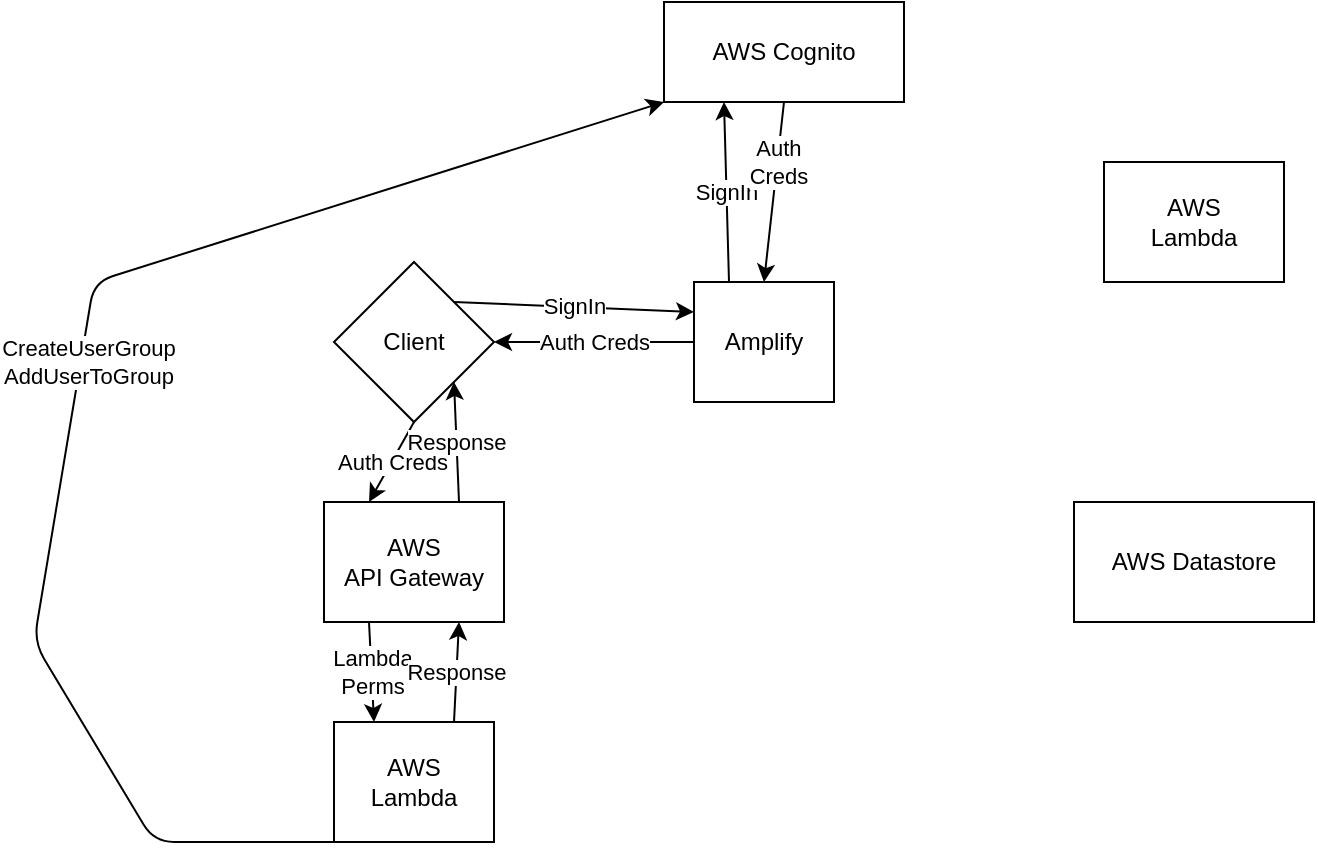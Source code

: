 <mxfile>
    <diagram id="wEYyJQY91Qs6hVaRmN7-" name="Page-1">
        <mxGraphModel dx="1027" dy="412" grid="1" gridSize="10" guides="1" tooltips="1" connect="1" arrows="1" fold="1" page="1" pageScale="1" pageWidth="850" pageHeight="1100" math="0" shadow="0">
            <root>
                <mxCell id="0"/>
                <mxCell id="1" parent="0"/>
                <mxCell id="9" value="SignIn" style="edgeStyle=none;html=1;exitX=1;exitY=0;exitDx=0;exitDy=0;entryX=0;entryY=0.25;entryDx=0;entryDy=0;" edge="1" parent="1" source="2" target="3">
                    <mxGeometry relative="1" as="geometry"/>
                </mxCell>
                <mxCell id="14" value="Auth Creds" style="edgeStyle=none;html=1;exitX=0.5;exitY=1;exitDx=0;exitDy=0;entryX=0.25;entryY=0;entryDx=0;entryDy=0;" edge="1" parent="1" source="2" target="6">
                    <mxGeometry relative="1" as="geometry"/>
                </mxCell>
                <mxCell id="2" value="Client" style="rhombus;whiteSpace=wrap;html=1;" vertex="1" parent="1">
                    <mxGeometry x="200" y="200" width="80" height="80" as="geometry"/>
                </mxCell>
                <mxCell id="10" value="SignIn" style="edgeStyle=none;html=1;exitX=0.25;exitY=0;exitDx=0;exitDy=0;entryX=0.25;entryY=1;entryDx=0;entryDy=0;" edge="1" parent="1" source="3" target="4">
                    <mxGeometry relative="1" as="geometry"/>
                </mxCell>
                <mxCell id="11" value="Auth Creds" style="edgeStyle=none;html=1;exitX=0;exitY=0.5;exitDx=0;exitDy=0;entryX=1;entryY=0.5;entryDx=0;entryDy=0;" edge="1" parent="1" source="3" target="2">
                    <mxGeometry relative="1" as="geometry"/>
                </mxCell>
                <mxCell id="3" value="Amplify" style="whiteSpace=wrap;html=1;" vertex="1" parent="1">
                    <mxGeometry x="380" y="210" width="70" height="60" as="geometry"/>
                </mxCell>
                <mxCell id="12" style="edgeStyle=none;html=1;exitX=0.5;exitY=1;exitDx=0;exitDy=0;entryX=0.5;entryY=0;entryDx=0;entryDy=0;" edge="1" parent="1" source="4" target="3">
                    <mxGeometry relative="1" as="geometry"/>
                </mxCell>
                <mxCell id="13" value="Auth&lt;br&gt;Creds" style="edgeLabel;html=1;align=center;verticalAlign=middle;resizable=0;points=[];" vertex="1" connectable="0" parent="12">
                    <mxGeometry x="-0.345" relative="1" as="geometry">
                        <mxPoint as="offset"/>
                    </mxGeometry>
                </mxCell>
                <mxCell id="4" value="AWS Cognito" style="whiteSpace=wrap;html=1;" vertex="1" parent="1">
                    <mxGeometry x="365" y="70" width="120" height="50" as="geometry"/>
                </mxCell>
                <mxCell id="5" value="AWS Datastore" style="whiteSpace=wrap;html=1;" vertex="1" parent="1">
                    <mxGeometry x="570" y="320" width="120" height="60" as="geometry"/>
                </mxCell>
                <mxCell id="15" value="Lambda&lt;br&gt;Perms" style="edgeStyle=none;html=1;exitX=0.25;exitY=1;exitDx=0;exitDy=0;entryX=0.25;entryY=0;entryDx=0;entryDy=0;" edge="1" parent="1" source="6" target="7">
                    <mxGeometry relative="1" as="geometry"/>
                </mxCell>
                <mxCell id="18" value="Response" style="edgeStyle=none;html=1;exitX=0.75;exitY=0;exitDx=0;exitDy=0;entryX=1;entryY=1;entryDx=0;entryDy=0;" edge="1" parent="1" source="6" target="2">
                    <mxGeometry relative="1" as="geometry"/>
                </mxCell>
                <mxCell id="6" value="AWS&lt;br&gt;API Gateway" style="whiteSpace=wrap;html=1;" vertex="1" parent="1">
                    <mxGeometry x="195" y="320" width="90" height="60" as="geometry"/>
                </mxCell>
                <mxCell id="16" style="edgeStyle=none;html=1;exitX=0.25;exitY=1;exitDx=0;exitDy=0;entryX=0;entryY=1;entryDx=0;entryDy=0;" edge="1" parent="1" source="7" target="4">
                    <mxGeometry relative="1" as="geometry">
                        <Array as="points">
                            <mxPoint x="110" y="490"/>
                            <mxPoint x="50" y="390"/>
                            <mxPoint x="80" y="210"/>
                        </Array>
                    </mxGeometry>
                </mxCell>
                <mxCell id="19" value="CreateUserGroup&lt;br&gt;AddUserToGroup" style="edgeLabel;html=1;align=center;verticalAlign=middle;resizable=0;points=[];" vertex="1" connectable="0" parent="16">
                    <mxGeometry x="0.043" y="-3" relative="1" as="geometry">
                        <mxPoint as="offset"/>
                    </mxGeometry>
                </mxCell>
                <mxCell id="17" value="Response" style="edgeStyle=none;html=1;exitX=0.75;exitY=0;exitDx=0;exitDy=0;entryX=0.75;entryY=1;entryDx=0;entryDy=0;" edge="1" parent="1" source="7" target="6">
                    <mxGeometry relative="1" as="geometry"/>
                </mxCell>
                <mxCell id="7" value="AWS &lt;br&gt;Lambda" style="whiteSpace=wrap;html=1;" vertex="1" parent="1">
                    <mxGeometry x="200" y="430" width="80" height="60" as="geometry"/>
                </mxCell>
                <mxCell id="8" value="AWS&lt;br&gt;Lambda" style="whiteSpace=wrap;html=1;" vertex="1" parent="1">
                    <mxGeometry x="585" y="150" width="90" height="60" as="geometry"/>
                </mxCell>
            </root>
        </mxGraphModel>
    </diagram>
</mxfile>